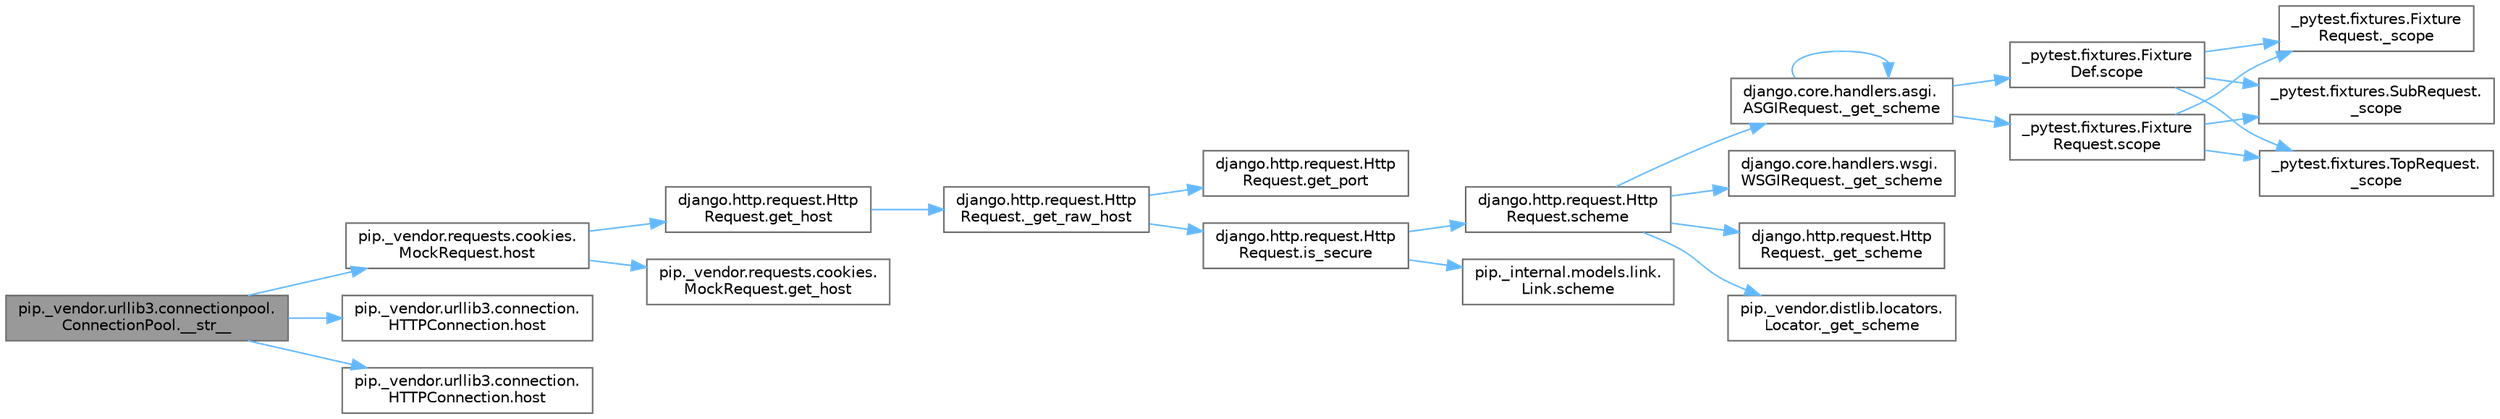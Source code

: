 digraph "pip._vendor.urllib3.connectionpool.ConnectionPool.__str__"
{
 // LATEX_PDF_SIZE
  bgcolor="transparent";
  edge [fontname=Helvetica,fontsize=10,labelfontname=Helvetica,labelfontsize=10];
  node [fontname=Helvetica,fontsize=10,shape=box,height=0.2,width=0.4];
  rankdir="LR";
  Node1 [id="Node000001",label="pip._vendor.urllib3.connectionpool.\lConnectionPool.__str__",height=0.2,width=0.4,color="gray40", fillcolor="grey60", style="filled", fontcolor="black",tooltip=" "];
  Node1 -> Node2 [id="edge1_Node000001_Node000002",color="steelblue1",style="solid",tooltip=" "];
  Node2 [id="Node000002",label="pip._vendor.requests.cookies.\lMockRequest.host",height=0.2,width=0.4,color="grey40", fillcolor="white", style="filled",URL="$classpip_1_1__vendor_1_1requests_1_1cookies_1_1_mock_request.html#a4dde5bbc200e103c71177f84676767a1",tooltip=" "];
  Node2 -> Node3 [id="edge2_Node000002_Node000003",color="steelblue1",style="solid",tooltip=" "];
  Node3 [id="Node000003",label="django.http.request.Http\lRequest.get_host",height=0.2,width=0.4,color="grey40", fillcolor="white", style="filled",URL="$classdjango_1_1http_1_1request_1_1_http_request.html#a24ec01aa893820b82d0387c09832d97e",tooltip=" "];
  Node3 -> Node4 [id="edge3_Node000003_Node000004",color="steelblue1",style="solid",tooltip=" "];
  Node4 [id="Node000004",label="django.http.request.Http\lRequest._get_raw_host",height=0.2,width=0.4,color="grey40", fillcolor="white", style="filled",URL="$classdjango_1_1http_1_1request_1_1_http_request.html#a4af1d0475edb9ed265670ae53f202d4d",tooltip=" "];
  Node4 -> Node5 [id="edge4_Node000004_Node000005",color="steelblue1",style="solid",tooltip=" "];
  Node5 [id="Node000005",label="django.http.request.Http\lRequest.get_port",height=0.2,width=0.4,color="grey40", fillcolor="white", style="filled",URL="$classdjango_1_1http_1_1request_1_1_http_request.html#aea068e7cc0f8344548c4faf9904994bb",tooltip=" "];
  Node4 -> Node6 [id="edge5_Node000004_Node000006",color="steelblue1",style="solid",tooltip=" "];
  Node6 [id="Node000006",label="django.http.request.Http\lRequest.is_secure",height=0.2,width=0.4,color="grey40", fillcolor="white", style="filled",URL="$classdjango_1_1http_1_1request_1_1_http_request.html#a36a10a06496598c40f0f3c40e2d248bd",tooltip=" "];
  Node6 -> Node7 [id="edge6_Node000006_Node000007",color="steelblue1",style="solid",tooltip=" "];
  Node7 [id="Node000007",label="django.http.request.Http\lRequest.scheme",height=0.2,width=0.4,color="grey40", fillcolor="white", style="filled",URL="$classdjango_1_1http_1_1request_1_1_http_request.html#a310351c62fabcc0ae84b2adf024ebe2a",tooltip=" "];
  Node7 -> Node8 [id="edge7_Node000007_Node000008",color="steelblue1",style="solid",tooltip=" "];
  Node8 [id="Node000008",label="django.core.handlers.asgi.\lASGIRequest._get_scheme",height=0.2,width=0.4,color="grey40", fillcolor="white", style="filled",URL="$classdjango_1_1core_1_1handlers_1_1asgi_1_1_a_s_g_i_request.html#ad35cf1281b6acc53ed620caf924ee919",tooltip=" "];
  Node8 -> Node8 [id="edge8_Node000008_Node000008",color="steelblue1",style="solid",tooltip=" "];
  Node8 -> Node9 [id="edge9_Node000008_Node000009",color="steelblue1",style="solid",tooltip=" "];
  Node9 [id="Node000009",label="_pytest.fixtures.Fixture\lDef.scope",height=0.2,width=0.4,color="grey40", fillcolor="white", style="filled",URL="$class__pytest_1_1fixtures_1_1_fixture_def.html#a7631cdae842daae93780def0698acba2",tooltip=" "];
  Node9 -> Node10 [id="edge10_Node000009_Node000010",color="steelblue1",style="solid",tooltip=" "];
  Node10 [id="Node000010",label="_pytest.fixtures.Fixture\lRequest._scope",height=0.2,width=0.4,color="grey40", fillcolor="white", style="filled",URL="$class__pytest_1_1fixtures_1_1_fixture_request.html#a64a9315c014e245479093a47300f696f",tooltip=" "];
  Node9 -> Node11 [id="edge11_Node000009_Node000011",color="steelblue1",style="solid",tooltip=" "];
  Node11 [id="Node000011",label="_pytest.fixtures.SubRequest.\l_scope",height=0.2,width=0.4,color="grey40", fillcolor="white", style="filled",URL="$class__pytest_1_1fixtures_1_1_sub_request.html#a297bfaf0428b1a1eb906f2ba567a48d5",tooltip=" "];
  Node9 -> Node12 [id="edge12_Node000009_Node000012",color="steelblue1",style="solid",tooltip=" "];
  Node12 [id="Node000012",label="_pytest.fixtures.TopRequest.\l_scope",height=0.2,width=0.4,color="grey40", fillcolor="white", style="filled",URL="$class__pytest_1_1fixtures_1_1_top_request.html#adf041dcc3200b0527c0fb9919da98ae9",tooltip=" "];
  Node8 -> Node13 [id="edge13_Node000008_Node000013",color="steelblue1",style="solid",tooltip=" "];
  Node13 [id="Node000013",label="_pytest.fixtures.Fixture\lRequest.scope",height=0.2,width=0.4,color="grey40", fillcolor="white", style="filled",URL="$class__pytest_1_1fixtures_1_1_fixture_request.html#acb5406ee9e8cf7147711b9314b6c951a",tooltip=" "];
  Node13 -> Node10 [id="edge14_Node000013_Node000010",color="steelblue1",style="solid",tooltip=" "];
  Node13 -> Node11 [id="edge15_Node000013_Node000011",color="steelblue1",style="solid",tooltip=" "];
  Node13 -> Node12 [id="edge16_Node000013_Node000012",color="steelblue1",style="solid",tooltip=" "];
  Node7 -> Node14 [id="edge17_Node000007_Node000014",color="steelblue1",style="solid",tooltip=" "];
  Node14 [id="Node000014",label="django.core.handlers.wsgi.\lWSGIRequest._get_scheme",height=0.2,width=0.4,color="grey40", fillcolor="white", style="filled",URL="$classdjango_1_1core_1_1handlers_1_1wsgi_1_1_w_s_g_i_request.html#a7ed15bfcc5b849dff1cb1d523c88357e",tooltip=" "];
  Node7 -> Node15 [id="edge18_Node000007_Node000015",color="steelblue1",style="solid",tooltip=" "];
  Node15 [id="Node000015",label="django.http.request.Http\lRequest._get_scheme",height=0.2,width=0.4,color="grey40", fillcolor="white", style="filled",URL="$classdjango_1_1http_1_1request_1_1_http_request.html#a5d4a545f4035f64b59bdde25b491ef3c",tooltip=" "];
  Node7 -> Node16 [id="edge19_Node000007_Node000016",color="steelblue1",style="solid",tooltip=" "];
  Node16 [id="Node000016",label="pip._vendor.distlib.locators.\lLocator._get_scheme",height=0.2,width=0.4,color="grey40", fillcolor="white", style="filled",URL="$classpip_1_1__vendor_1_1distlib_1_1locators_1_1_locator.html#acac07231eb99cb445285a9f84d131dcd",tooltip=" "];
  Node6 -> Node17 [id="edge20_Node000006_Node000017",color="steelblue1",style="solid",tooltip=" "];
  Node17 [id="Node000017",label="pip._internal.models.link.\lLink.scheme",height=0.2,width=0.4,color="grey40", fillcolor="white", style="filled",URL="$classpip_1_1__internal_1_1models_1_1link_1_1_link.html#a0086cb599d01ffeffa03c0c35ab85a42",tooltip=" "];
  Node2 -> Node18 [id="edge21_Node000002_Node000018",color="steelblue1",style="solid",tooltip=" "];
  Node18 [id="Node000018",label="pip._vendor.requests.cookies.\lMockRequest.get_host",height=0.2,width=0.4,color="grey40", fillcolor="white", style="filled",URL="$classpip_1_1__vendor_1_1requests_1_1cookies_1_1_mock_request.html#aee94311b32ee9c2fccac9b6c992ee4bf",tooltip=" "];
  Node1 -> Node19 [id="edge22_Node000001_Node000019",color="steelblue1",style="solid",tooltip=" "];
  Node19 [id="Node000019",label="pip._vendor.urllib3.connection.\lHTTPConnection.host",height=0.2,width=0.4,color="grey40", fillcolor="white", style="filled",URL="$classpip_1_1__vendor_1_1urllib3_1_1connection_1_1_h_t_t_p_connection.html#a6caecd6a3890f1badc6f4977790ca8f1",tooltip=" "];
  Node1 -> Node20 [id="edge23_Node000001_Node000020",color="steelblue1",style="solid",tooltip=" "];
  Node20 [id="Node000020",label="pip._vendor.urllib3.connection.\lHTTPConnection.host",height=0.2,width=0.4,color="grey40", fillcolor="white", style="filled",URL="$classpip_1_1__vendor_1_1urllib3_1_1connection_1_1_h_t_t_p_connection.html#a0e5a44f485e3c86c9691adcabfed0d71",tooltip=" "];
}

